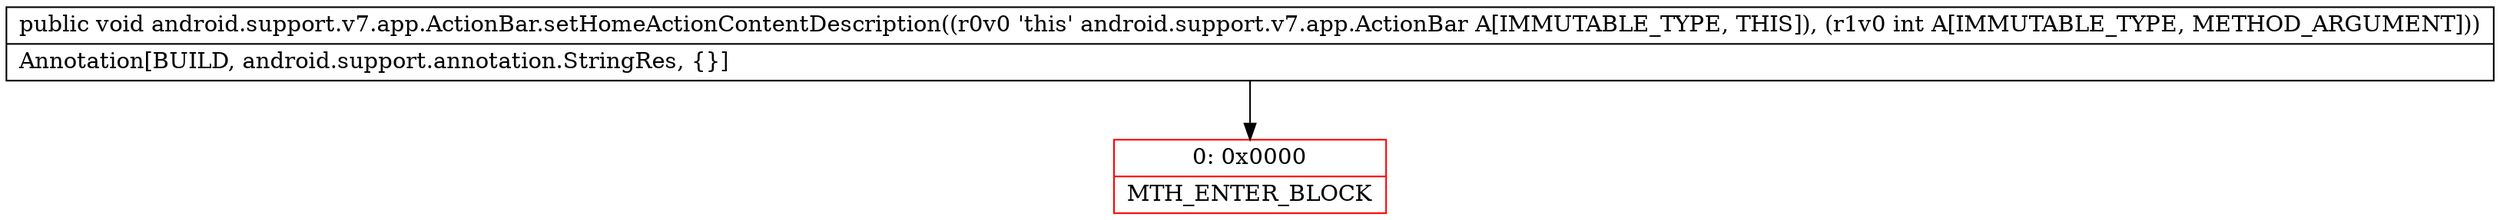 digraph "CFG forandroid.support.v7.app.ActionBar.setHomeActionContentDescription(I)V" {
subgraph cluster_Region_125269824 {
label = "R(0)";
node [shape=record,color=blue];
}
Node_0 [shape=record,color=red,label="{0\:\ 0x0000|MTH_ENTER_BLOCK\l}"];
MethodNode[shape=record,label="{public void android.support.v7.app.ActionBar.setHomeActionContentDescription((r0v0 'this' android.support.v7.app.ActionBar A[IMMUTABLE_TYPE, THIS]), (r1v0 int A[IMMUTABLE_TYPE, METHOD_ARGUMENT]))  | Annotation[BUILD, android.support.annotation.StringRes, \{\}]\l}"];
MethodNode -> Node_0;
}

